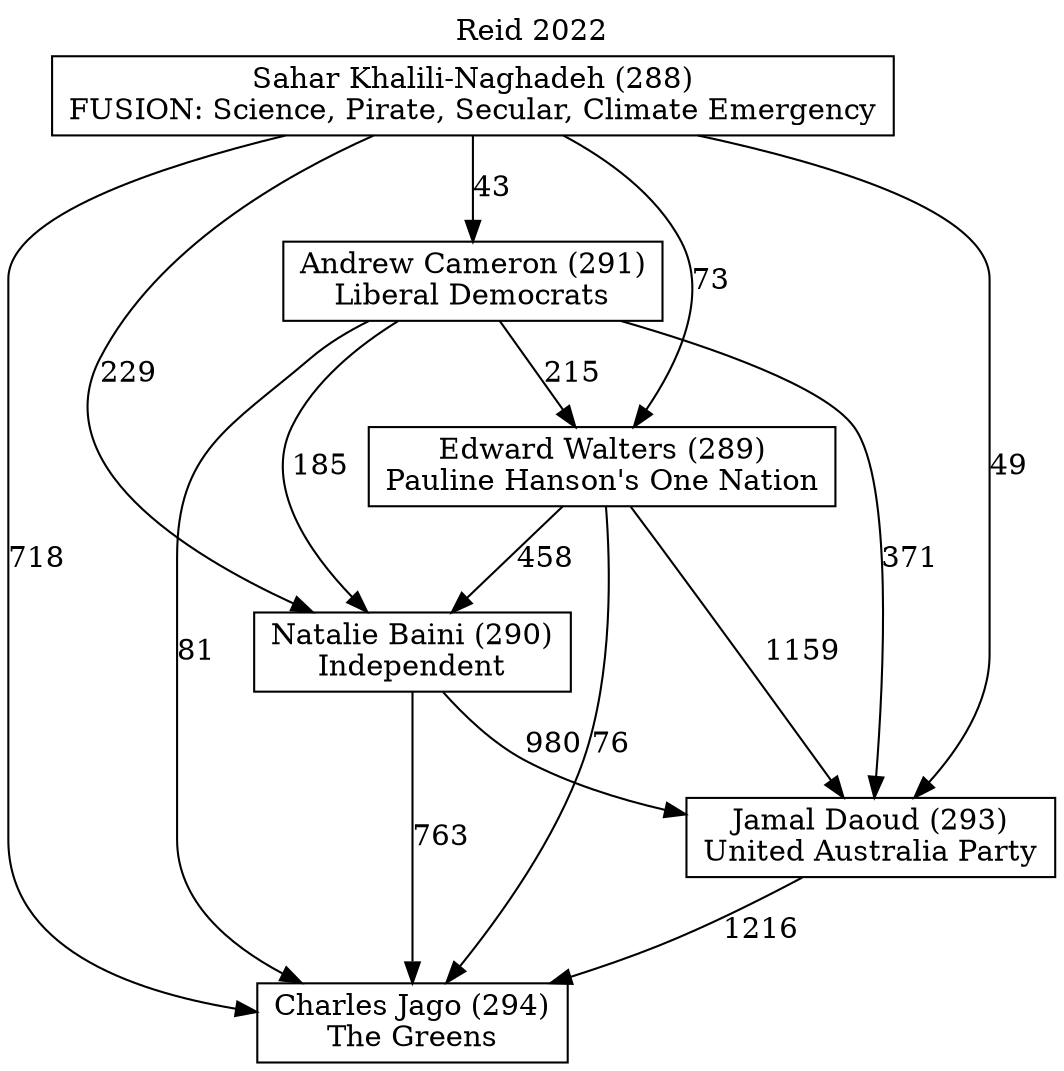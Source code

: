 // House preference flow
digraph "Charles Jago (294)_Reid_2022" {
	graph [label="Reid 2022" labelloc=t mclimit=10]
	node [shape=box]
	"Sahar Khalili-Naghadeh (288)" [label="Sahar Khalili-Naghadeh (288)
FUSION: Science, Pirate, Secular, Climate Emergency"]
	"Natalie Baini (290)" [label="Natalie Baini (290)
Independent"]
	"Charles Jago (294)" [label="Charles Jago (294)
The Greens"]
	"Andrew Cameron (291)" [label="Andrew Cameron (291)
Liberal Democrats"]
	"Edward Walters (289)" [label="Edward Walters (289)
Pauline Hanson's One Nation"]
	"Jamal Daoud (293)" [label="Jamal Daoud (293)
United Australia Party"]
	"Andrew Cameron (291)" -> "Edward Walters (289)" [label=215]
	"Edward Walters (289)" -> "Natalie Baini (290)" [label=458]
	"Andrew Cameron (291)" -> "Charles Jago (294)" [label=81]
	"Andrew Cameron (291)" -> "Jamal Daoud (293)" [label=371]
	"Sahar Khalili-Naghadeh (288)" -> "Charles Jago (294)" [label=718]
	"Natalie Baini (290)" -> "Jamal Daoud (293)" [label=980]
	"Sahar Khalili-Naghadeh (288)" -> "Andrew Cameron (291)" [label=43]
	"Sahar Khalili-Naghadeh (288)" -> "Natalie Baini (290)" [label=229]
	"Sahar Khalili-Naghadeh (288)" -> "Jamal Daoud (293)" [label=49]
	"Andrew Cameron (291)" -> "Natalie Baini (290)" [label=185]
	"Edward Walters (289)" -> "Jamal Daoud (293)" [label=1159]
	"Sahar Khalili-Naghadeh (288)" -> "Edward Walters (289)" [label=73]
	"Natalie Baini (290)" -> "Charles Jago (294)" [label=763]
	"Jamal Daoud (293)" -> "Charles Jago (294)" [label=1216]
	"Edward Walters (289)" -> "Charles Jago (294)" [label=76]
}
